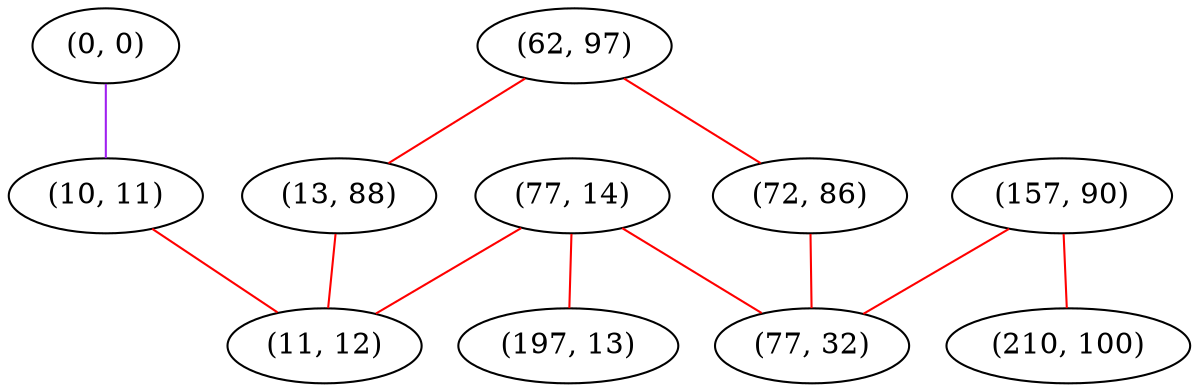 graph "" {
"(62, 97)";
"(0, 0)";
"(10, 11)";
"(157, 90)";
"(13, 88)";
"(77, 14)";
"(72, 86)";
"(210, 100)";
"(197, 13)";
"(11, 12)";
"(77, 32)";
"(62, 97)" -- "(72, 86)"  [color=red, key=0, weight=1];
"(62, 97)" -- "(13, 88)"  [color=red, key=0, weight=1];
"(0, 0)" -- "(10, 11)"  [color=purple, key=0, weight=4];
"(10, 11)" -- "(11, 12)"  [color=red, key=0, weight=1];
"(157, 90)" -- "(210, 100)"  [color=red, key=0, weight=1];
"(157, 90)" -- "(77, 32)"  [color=red, key=0, weight=1];
"(13, 88)" -- "(11, 12)"  [color=red, key=0, weight=1];
"(77, 14)" -- "(11, 12)"  [color=red, key=0, weight=1];
"(77, 14)" -- "(197, 13)"  [color=red, key=0, weight=1];
"(77, 14)" -- "(77, 32)"  [color=red, key=0, weight=1];
"(72, 86)" -- "(77, 32)"  [color=red, key=0, weight=1];
}
